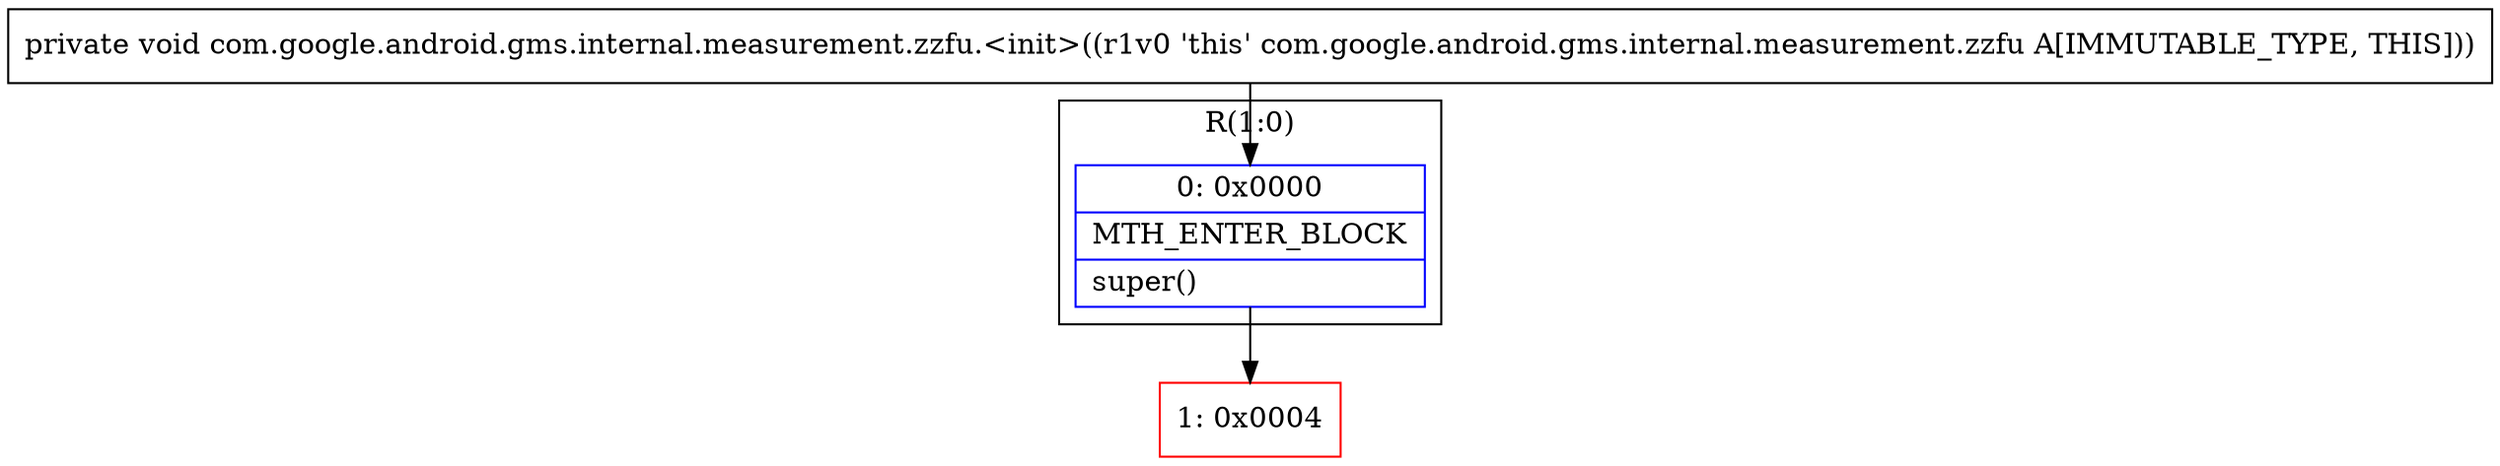 digraph "CFG forcom.google.android.gms.internal.measurement.zzfu.\<init\>()V" {
subgraph cluster_Region_143388674 {
label = "R(1:0)";
node [shape=record,color=blue];
Node_0 [shape=record,label="{0\:\ 0x0000|MTH_ENTER_BLOCK\l|super()\l}"];
}
Node_1 [shape=record,color=red,label="{1\:\ 0x0004}"];
MethodNode[shape=record,label="{private void com.google.android.gms.internal.measurement.zzfu.\<init\>((r1v0 'this' com.google.android.gms.internal.measurement.zzfu A[IMMUTABLE_TYPE, THIS])) }"];
MethodNode -> Node_0;
Node_0 -> Node_1;
}

